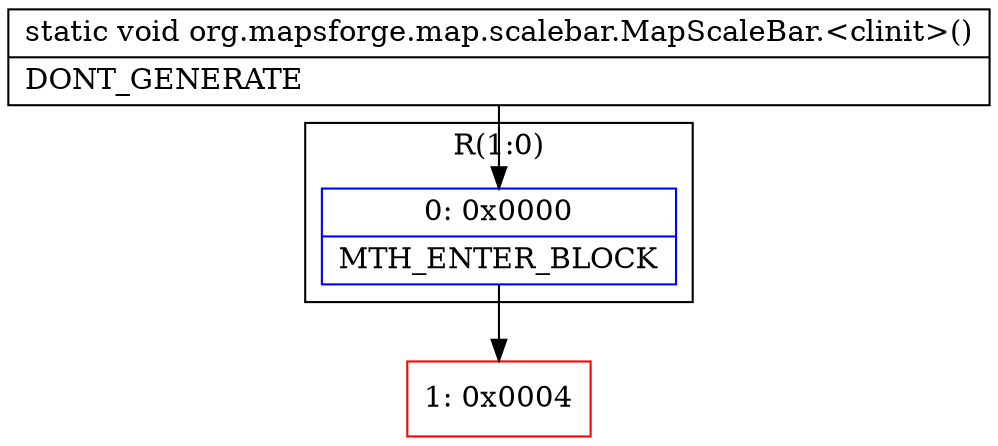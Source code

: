 digraph "CFG fororg.mapsforge.map.scalebar.MapScaleBar.\<clinit\>()V" {
subgraph cluster_Region_1063139735 {
label = "R(1:0)";
node [shape=record,color=blue];
Node_0 [shape=record,label="{0\:\ 0x0000|MTH_ENTER_BLOCK\l}"];
}
Node_1 [shape=record,color=red,label="{1\:\ 0x0004}"];
MethodNode[shape=record,label="{static void org.mapsforge.map.scalebar.MapScaleBar.\<clinit\>()  | DONT_GENERATE\l}"];
MethodNode -> Node_0;
Node_0 -> Node_1;
}

